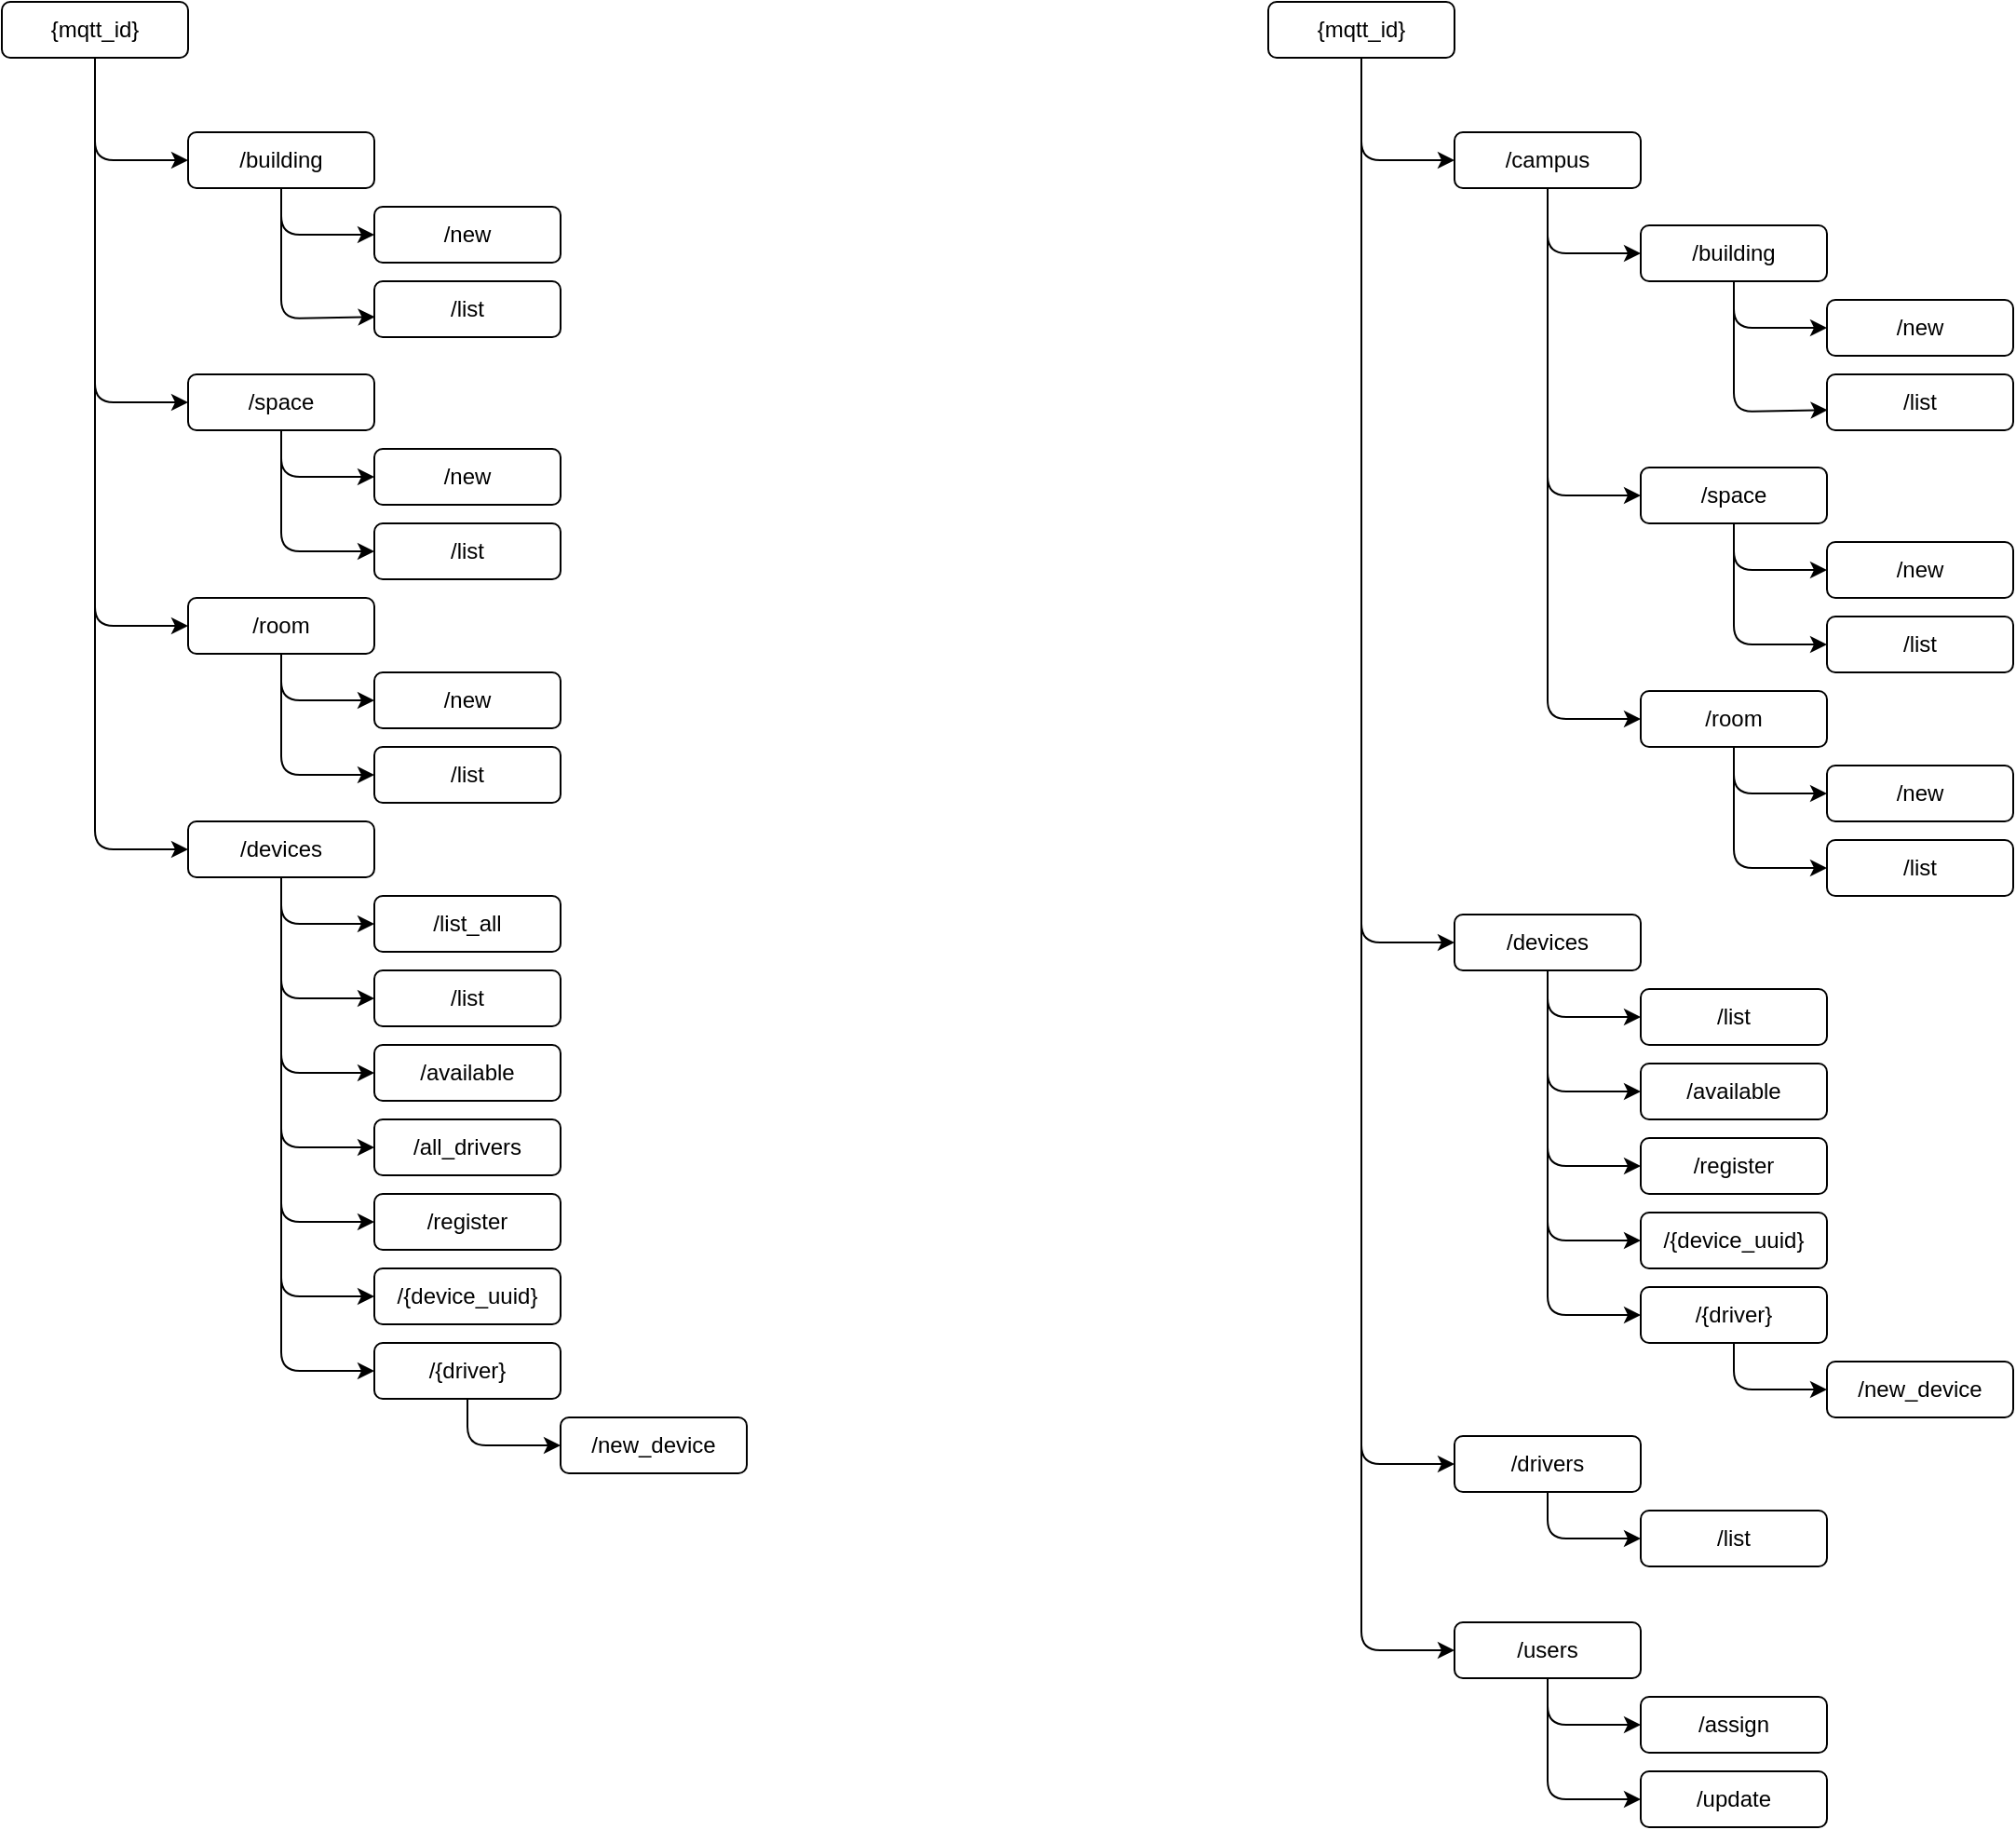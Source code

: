 <mxfile>
    <diagram id="JDmX3N41XarRd5GcrNHu" name="Page-1">
        <mxGraphModel dx="947" dy="719" grid="1" gridSize="10" guides="1" tooltips="1" connect="1" arrows="1" fold="1" page="1" pageScale="1" pageWidth="690" pageHeight="980" math="0" shadow="0">
            <root>
                <mxCell id="0"/>
                <mxCell id="1" parent="0"/>
                <mxCell id="41" style="edgeStyle=none;html=1;entryX=0;entryY=0.5;entryDx=0;entryDy=0;" parent="1" source="2" target="3" edge="1">
                    <mxGeometry relative="1" as="geometry">
                        <Array as="points">
                            <mxPoint x="90" y="125"/>
                        </Array>
                    </mxGeometry>
                </mxCell>
                <mxCell id="42" style="edgeStyle=none;html=1;entryX=0;entryY=0.5;entryDx=0;entryDy=0;" parent="1" target="7" edge="1">
                    <mxGeometry relative="1" as="geometry">
                        <mxPoint x="90" y="110" as="sourcePoint"/>
                        <Array as="points">
                            <mxPoint x="90" y="255"/>
                        </Array>
                    </mxGeometry>
                </mxCell>
                <mxCell id="43" style="edgeStyle=none;html=1;entryX=0;entryY=0.5;entryDx=0;entryDy=0;" parent="1" target="10" edge="1">
                    <mxGeometry relative="1" as="geometry">
                        <mxPoint x="90" y="240" as="sourcePoint"/>
                        <Array as="points">
                            <mxPoint x="90" y="375"/>
                        </Array>
                    </mxGeometry>
                </mxCell>
                <mxCell id="44" style="edgeStyle=none;html=1;entryX=0;entryY=0.5;entryDx=0;entryDy=0;" parent="1" target="25" edge="1">
                    <mxGeometry relative="1" as="geometry">
                        <mxPoint x="90" y="360" as="sourcePoint"/>
                        <Array as="points">
                            <mxPoint x="90" y="495"/>
                        </Array>
                    </mxGeometry>
                </mxCell>
                <mxCell id="2" value="{mqtt_id}" style="rounded=1;whiteSpace=wrap;html=1;" parent="1" vertex="1">
                    <mxGeometry x="40" y="40" width="100" height="30" as="geometry"/>
                </mxCell>
                <mxCell id="13" style="edgeStyle=none;html=1;entryX=0.003;entryY=0.638;entryDx=0;entryDy=0;entryPerimeter=0;" parent="1" target="6" edge="1">
                    <mxGeometry relative="1" as="geometry">
                        <mxPoint x="190" y="150" as="sourcePoint"/>
                        <Array as="points">
                            <mxPoint x="190" y="210"/>
                        </Array>
                    </mxGeometry>
                </mxCell>
                <mxCell id="14" style="edgeStyle=none;html=1;entryX=0;entryY=0.5;entryDx=0;entryDy=0;" parent="1" source="3" target="4" edge="1">
                    <mxGeometry relative="1" as="geometry">
                        <Array as="points">
                            <mxPoint x="190" y="165"/>
                        </Array>
                    </mxGeometry>
                </mxCell>
                <mxCell id="3" value="/building" style="rounded=1;whiteSpace=wrap;html=1;" parent="1" vertex="1">
                    <mxGeometry x="140" y="110" width="100" height="30" as="geometry"/>
                </mxCell>
                <mxCell id="4" value="/new" style="rounded=1;whiteSpace=wrap;html=1;" parent="1" vertex="1">
                    <mxGeometry x="240" y="150" width="100" height="30" as="geometry"/>
                </mxCell>
                <mxCell id="6" value="/list" style="rounded=1;whiteSpace=wrap;html=1;" parent="1" vertex="1">
                    <mxGeometry x="240" y="190" width="100" height="30" as="geometry"/>
                </mxCell>
                <mxCell id="15" style="edgeStyle=none;html=1;entryX=0;entryY=0.5;entryDx=0;entryDy=0;" parent="1" target="9" edge="1">
                    <mxGeometry relative="1" as="geometry">
                        <mxPoint x="190" y="280" as="sourcePoint"/>
                        <Array as="points">
                            <mxPoint x="190" y="335"/>
                        </Array>
                    </mxGeometry>
                </mxCell>
                <mxCell id="16" style="edgeStyle=none;html=1;entryX=0;entryY=0.5;entryDx=0;entryDy=0;" parent="1" source="7" target="8" edge="1">
                    <mxGeometry relative="1" as="geometry">
                        <Array as="points">
                            <mxPoint x="190" y="295"/>
                        </Array>
                    </mxGeometry>
                </mxCell>
                <mxCell id="7" value="/space" style="rounded=1;whiteSpace=wrap;html=1;" parent="1" vertex="1">
                    <mxGeometry x="140" y="240" width="100" height="30" as="geometry"/>
                </mxCell>
                <mxCell id="8" value="/new" style="rounded=1;whiteSpace=wrap;html=1;" parent="1" vertex="1">
                    <mxGeometry x="240" y="280" width="100" height="30" as="geometry"/>
                </mxCell>
                <mxCell id="9" value="/list" style="rounded=1;whiteSpace=wrap;html=1;" parent="1" vertex="1">
                    <mxGeometry x="240" y="320" width="100" height="30" as="geometry"/>
                </mxCell>
                <mxCell id="17" style="edgeStyle=none;html=1;entryX=0;entryY=0.5;entryDx=0;entryDy=0;" parent="1" target="12" edge="1">
                    <mxGeometry relative="1" as="geometry">
                        <mxPoint x="190" y="400" as="sourcePoint"/>
                        <Array as="points">
                            <mxPoint x="190" y="455"/>
                        </Array>
                    </mxGeometry>
                </mxCell>
                <mxCell id="18" style="edgeStyle=none;html=1;entryX=0;entryY=0.5;entryDx=0;entryDy=0;" parent="1" source="10" target="11" edge="1">
                    <mxGeometry relative="1" as="geometry">
                        <Array as="points">
                            <mxPoint x="190" y="415"/>
                        </Array>
                    </mxGeometry>
                </mxCell>
                <mxCell id="10" value="/room" style="rounded=1;whiteSpace=wrap;html=1;" parent="1" vertex="1">
                    <mxGeometry x="140" y="360" width="100" height="30" as="geometry"/>
                </mxCell>
                <mxCell id="11" value="/new" style="rounded=1;whiteSpace=wrap;html=1;" parent="1" vertex="1">
                    <mxGeometry x="240" y="400" width="100" height="30" as="geometry"/>
                </mxCell>
                <mxCell id="12" value="/list" style="rounded=1;whiteSpace=wrap;html=1;" parent="1" vertex="1">
                    <mxGeometry x="240" y="440" width="100" height="30" as="geometry"/>
                </mxCell>
                <mxCell id="23" style="edgeStyle=none;html=1;entryX=0;entryY=0.5;entryDx=0;entryDy=0;" parent="1" target="27" edge="1">
                    <mxGeometry relative="1" as="geometry">
                        <Array as="points">
                            <mxPoint x="190" y="575"/>
                        </Array>
                        <mxPoint x="190" y="520" as="sourcePoint"/>
                    </mxGeometry>
                </mxCell>
                <mxCell id="24" style="edgeStyle=none;html=1;entryX=0;entryY=0.5;entryDx=0;entryDy=0;" parent="1" source="25" target="26" edge="1">
                    <mxGeometry relative="1" as="geometry">
                        <Array as="points">
                            <mxPoint x="190" y="535"/>
                        </Array>
                    </mxGeometry>
                </mxCell>
                <mxCell id="25" value="/devices" style="rounded=1;whiteSpace=wrap;html=1;" parent="1" vertex="1">
                    <mxGeometry x="140" y="480" width="100" height="30" as="geometry"/>
                </mxCell>
                <mxCell id="26" value="/list_all" style="rounded=1;whiteSpace=wrap;html=1;" parent="1" vertex="1">
                    <mxGeometry x="240" y="520" width="100" height="30" as="geometry"/>
                </mxCell>
                <mxCell id="27" value="/list" style="rounded=1;whiteSpace=wrap;html=1;" parent="1" vertex="1">
                    <mxGeometry x="240" y="560" width="100" height="30" as="geometry"/>
                </mxCell>
                <mxCell id="28" style="edgeStyle=none;html=1;entryX=0;entryY=0.5;entryDx=0;entryDy=0;" parent="1" target="29" edge="1">
                    <mxGeometry relative="1" as="geometry">
                        <Array as="points">
                            <mxPoint x="190" y="615"/>
                        </Array>
                        <mxPoint x="190" y="560" as="sourcePoint"/>
                    </mxGeometry>
                </mxCell>
                <mxCell id="29" value="/available" style="rounded=1;whiteSpace=wrap;html=1;" parent="1" vertex="1">
                    <mxGeometry x="240" y="600" width="100" height="30" as="geometry"/>
                </mxCell>
                <mxCell id="30" style="edgeStyle=none;html=1;entryX=0;entryY=0.5;entryDx=0;entryDy=0;" parent="1" target="31" edge="1">
                    <mxGeometry relative="1" as="geometry">
                        <Array as="points">
                            <mxPoint x="190" y="655"/>
                        </Array>
                        <mxPoint x="190" y="600" as="sourcePoint"/>
                    </mxGeometry>
                </mxCell>
                <mxCell id="31" value="/all_drivers" style="rounded=1;whiteSpace=wrap;html=1;" parent="1" vertex="1">
                    <mxGeometry x="240" y="640" width="100" height="30" as="geometry"/>
                </mxCell>
                <mxCell id="32" style="edgeStyle=none;html=1;entryX=0;entryY=0.5;entryDx=0;entryDy=0;" parent="1" target="33" edge="1">
                    <mxGeometry relative="1" as="geometry">
                        <Array as="points">
                            <mxPoint x="190" y="695"/>
                        </Array>
                        <mxPoint x="190" y="640" as="sourcePoint"/>
                    </mxGeometry>
                </mxCell>
                <mxCell id="33" value="/register" style="rounded=1;whiteSpace=wrap;html=1;" parent="1" vertex="1">
                    <mxGeometry x="240" y="680" width="100" height="30" as="geometry"/>
                </mxCell>
                <mxCell id="34" style="edgeStyle=none;html=1;entryX=0;entryY=0.5;entryDx=0;entryDy=0;" parent="1" target="35" edge="1">
                    <mxGeometry relative="1" as="geometry">
                        <Array as="points">
                            <mxPoint x="190" y="735"/>
                        </Array>
                        <mxPoint x="190" y="680" as="sourcePoint"/>
                    </mxGeometry>
                </mxCell>
                <mxCell id="35" value="/{device_uuid}" style="rounded=1;whiteSpace=wrap;html=1;" parent="1" vertex="1">
                    <mxGeometry x="240" y="720" width="100" height="30" as="geometry"/>
                </mxCell>
                <mxCell id="36" style="edgeStyle=none;html=1;entryX=0;entryY=0.5;entryDx=0;entryDy=0;" parent="1" target="37" edge="1">
                    <mxGeometry relative="1" as="geometry">
                        <Array as="points">
                            <mxPoint x="190" y="775"/>
                        </Array>
                        <mxPoint x="190" y="720" as="sourcePoint"/>
                    </mxGeometry>
                </mxCell>
                <mxCell id="40" style="edgeStyle=none;html=1;entryX=0;entryY=0.5;entryDx=0;entryDy=0;" parent="1" source="37" target="39" edge="1">
                    <mxGeometry relative="1" as="geometry">
                        <Array as="points">
                            <mxPoint x="290" y="815"/>
                        </Array>
                    </mxGeometry>
                </mxCell>
                <mxCell id="37" value="/{driver}" style="rounded=1;whiteSpace=wrap;html=1;" parent="1" vertex="1">
                    <mxGeometry x="240" y="760" width="100" height="30" as="geometry"/>
                </mxCell>
                <mxCell id="39" value="/new_device" style="rounded=1;whiteSpace=wrap;html=1;" parent="1" vertex="1">
                    <mxGeometry x="340" y="800" width="100" height="30" as="geometry"/>
                </mxCell>
                <mxCell id="45" style="edgeStyle=none;html=1;entryX=0;entryY=0.5;entryDx=0;entryDy=0;" parent="1" source="49" target="52" edge="1">
                    <mxGeometry relative="1" as="geometry">
                        <Array as="points">
                            <mxPoint x="770" y="125"/>
                        </Array>
                    </mxGeometry>
                </mxCell>
                <mxCell id="100" style="edgeStyle=none;html=1;entryX=0;entryY=0.5;entryDx=0;entryDy=0;" parent="1" target="67" edge="1">
                    <mxGeometry relative="1" as="geometry">
                        <mxPoint x="770" y="110" as="sourcePoint"/>
                        <Array as="points">
                            <mxPoint x="770" y="545"/>
                        </Array>
                    </mxGeometry>
                </mxCell>
                <mxCell id="140" style="edgeStyle=none;html=1;entryX=0;entryY=0.5;entryDx=0;entryDy=0;" parent="1" target="142" edge="1">
                    <mxGeometry relative="1" as="geometry">
                        <mxPoint x="770" y="530" as="sourcePoint"/>
                        <mxPoint x="810" y="900" as="targetPoint"/>
                        <Array as="points">
                            <mxPoint x="770" y="825"/>
                        </Array>
                    </mxGeometry>
                </mxCell>
                <mxCell id="49" value="{mqtt_id}" style="rounded=1;whiteSpace=wrap;html=1;" parent="1" vertex="1">
                    <mxGeometry x="720" y="40" width="100" height="30" as="geometry"/>
                </mxCell>
                <mxCell id="136" style="edgeStyle=none;html=1;entryX=0;entryY=0.5;entryDx=0;entryDy=0;" parent="1" source="52" target="123" edge="1">
                    <mxGeometry relative="1" as="geometry">
                        <Array as="points">
                            <mxPoint x="870" y="175"/>
                        </Array>
                    </mxGeometry>
                </mxCell>
                <mxCell id="52" value="/campus" style="rounded=1;whiteSpace=wrap;html=1;" parent="1" vertex="1">
                    <mxGeometry x="820" y="110" width="100" height="30" as="geometry"/>
                </mxCell>
                <mxCell id="65" style="edgeStyle=none;html=1;entryX=0;entryY=0.5;entryDx=0;entryDy=0;" parent="1" target="69" edge="1">
                    <mxGeometry relative="1" as="geometry">
                        <Array as="points">
                            <mxPoint x="870" y="585"/>
                        </Array>
                        <mxPoint x="870" y="560" as="sourcePoint"/>
                    </mxGeometry>
                </mxCell>
                <mxCell id="67" value="/devices" style="rounded=1;whiteSpace=wrap;html=1;" parent="1" vertex="1">
                    <mxGeometry x="820" y="530" width="100" height="30" as="geometry"/>
                </mxCell>
                <mxCell id="69" value="/list" style="rounded=1;whiteSpace=wrap;html=1;" parent="1" vertex="1">
                    <mxGeometry x="920" y="570" width="100" height="30" as="geometry"/>
                </mxCell>
                <mxCell id="70" style="edgeStyle=none;html=1;entryX=0;entryY=0.5;entryDx=0;entryDy=0;" parent="1" target="71" edge="1">
                    <mxGeometry relative="1" as="geometry">
                        <Array as="points">
                            <mxPoint x="870" y="625"/>
                        </Array>
                        <mxPoint x="870.0" y="570" as="sourcePoint"/>
                    </mxGeometry>
                </mxCell>
                <mxCell id="71" value="/available" style="rounded=1;whiteSpace=wrap;html=1;" parent="1" vertex="1">
                    <mxGeometry x="920" y="610" width="100" height="30" as="geometry"/>
                </mxCell>
                <mxCell id="74" style="edgeStyle=none;html=1;entryX=0;entryY=0.5;entryDx=0;entryDy=0;" parent="1" target="75" edge="1">
                    <mxGeometry relative="1" as="geometry">
                        <Array as="points">
                            <mxPoint x="870" y="665"/>
                        </Array>
                        <mxPoint x="870.0" y="610" as="sourcePoint"/>
                    </mxGeometry>
                </mxCell>
                <mxCell id="75" value="/register" style="rounded=1;whiteSpace=wrap;html=1;" parent="1" vertex="1">
                    <mxGeometry x="920" y="650" width="100" height="30" as="geometry"/>
                </mxCell>
                <mxCell id="76" style="edgeStyle=none;html=1;entryX=0;entryY=0.5;entryDx=0;entryDy=0;" parent="1" target="77" edge="1">
                    <mxGeometry relative="1" as="geometry">
                        <Array as="points">
                            <mxPoint x="870" y="705"/>
                        </Array>
                        <mxPoint x="870.0" y="650" as="sourcePoint"/>
                    </mxGeometry>
                </mxCell>
                <mxCell id="77" value="/{device_uuid}" style="rounded=1;whiteSpace=wrap;html=1;" parent="1" vertex="1">
                    <mxGeometry x="920" y="690" width="100" height="30" as="geometry"/>
                </mxCell>
                <mxCell id="78" style="edgeStyle=none;html=1;entryX=0;entryY=0.5;entryDx=0;entryDy=0;" parent="1" target="80" edge="1">
                    <mxGeometry relative="1" as="geometry">
                        <Array as="points">
                            <mxPoint x="870" y="745"/>
                        </Array>
                        <mxPoint x="870.0" y="690" as="sourcePoint"/>
                    </mxGeometry>
                </mxCell>
                <mxCell id="79" style="edgeStyle=none;html=1;entryX=0;entryY=0.5;entryDx=0;entryDy=0;" parent="1" source="80" target="81" edge="1">
                    <mxGeometry relative="1" as="geometry">
                        <Array as="points">
                            <mxPoint x="970" y="785"/>
                        </Array>
                    </mxGeometry>
                </mxCell>
                <mxCell id="80" value="/{driver}" style="rounded=1;whiteSpace=wrap;html=1;" parent="1" vertex="1">
                    <mxGeometry x="920" y="730" width="100" height="30" as="geometry"/>
                </mxCell>
                <mxCell id="81" value="/new_device" style="rounded=1;whiteSpace=wrap;html=1;" parent="1" vertex="1">
                    <mxGeometry x="1020" y="770" width="100" height="30" as="geometry"/>
                </mxCell>
                <mxCell id="119" style="edgeStyle=none;html=1;entryX=0;entryY=0.5;entryDx=0;entryDy=0;" parent="1" target="128" edge="1">
                    <mxGeometry relative="1" as="geometry">
                        <mxPoint x="870" y="160" as="sourcePoint"/>
                        <Array as="points">
                            <mxPoint x="870" y="305"/>
                        </Array>
                    </mxGeometry>
                </mxCell>
                <mxCell id="120" style="edgeStyle=none;html=1;entryX=0;entryY=0.5;entryDx=0;entryDy=0;" parent="1" target="133" edge="1">
                    <mxGeometry relative="1" as="geometry">
                        <mxPoint x="870.0" y="290" as="sourcePoint"/>
                        <Array as="points">
                            <mxPoint x="870" y="425"/>
                        </Array>
                    </mxGeometry>
                </mxCell>
                <mxCell id="121" style="edgeStyle=none;html=1;entryX=0.003;entryY=0.638;entryDx=0;entryDy=0;entryPerimeter=0;" parent="1" target="125" edge="1">
                    <mxGeometry relative="1" as="geometry">
                        <mxPoint x="970.0" y="200" as="sourcePoint"/>
                        <Array as="points">
                            <mxPoint x="970" y="260"/>
                        </Array>
                    </mxGeometry>
                </mxCell>
                <mxCell id="122" style="edgeStyle=none;html=1;entryX=0;entryY=0.5;entryDx=0;entryDy=0;" parent="1" source="123" target="124" edge="1">
                    <mxGeometry relative="1" as="geometry">
                        <Array as="points">
                            <mxPoint x="970" y="215"/>
                        </Array>
                    </mxGeometry>
                </mxCell>
                <mxCell id="123" value="/building" style="rounded=1;whiteSpace=wrap;html=1;" parent="1" vertex="1">
                    <mxGeometry x="920" y="160" width="100" height="30" as="geometry"/>
                </mxCell>
                <mxCell id="124" value="/new" style="rounded=1;whiteSpace=wrap;html=1;" parent="1" vertex="1">
                    <mxGeometry x="1020" y="200" width="100" height="30" as="geometry"/>
                </mxCell>
                <mxCell id="125" value="/list" style="rounded=1;whiteSpace=wrap;html=1;" parent="1" vertex="1">
                    <mxGeometry x="1020" y="240" width="100" height="30" as="geometry"/>
                </mxCell>
                <mxCell id="126" style="edgeStyle=none;html=1;entryX=0;entryY=0.5;entryDx=0;entryDy=0;" parent="1" target="130" edge="1">
                    <mxGeometry relative="1" as="geometry">
                        <mxPoint x="970.0" y="330" as="sourcePoint"/>
                        <Array as="points">
                            <mxPoint x="970" y="385"/>
                        </Array>
                    </mxGeometry>
                </mxCell>
                <mxCell id="127" style="edgeStyle=none;html=1;entryX=0;entryY=0.5;entryDx=0;entryDy=0;" parent="1" source="128" target="129" edge="1">
                    <mxGeometry relative="1" as="geometry">
                        <Array as="points">
                            <mxPoint x="970" y="345"/>
                        </Array>
                    </mxGeometry>
                </mxCell>
                <mxCell id="128" value="/space" style="rounded=1;whiteSpace=wrap;html=1;" parent="1" vertex="1">
                    <mxGeometry x="920" y="290" width="100" height="30" as="geometry"/>
                </mxCell>
                <mxCell id="129" value="/new" style="rounded=1;whiteSpace=wrap;html=1;" parent="1" vertex="1">
                    <mxGeometry x="1020" y="330" width="100" height="30" as="geometry"/>
                </mxCell>
                <mxCell id="130" value="/list" style="rounded=1;whiteSpace=wrap;html=1;" parent="1" vertex="1">
                    <mxGeometry x="1020" y="370" width="100" height="30" as="geometry"/>
                </mxCell>
                <mxCell id="131" style="edgeStyle=none;html=1;entryX=0;entryY=0.5;entryDx=0;entryDy=0;" parent="1" target="135" edge="1">
                    <mxGeometry relative="1" as="geometry">
                        <mxPoint x="970.0" y="450" as="sourcePoint"/>
                        <Array as="points">
                            <mxPoint x="970" y="505"/>
                        </Array>
                    </mxGeometry>
                </mxCell>
                <mxCell id="132" style="edgeStyle=none;html=1;entryX=0;entryY=0.5;entryDx=0;entryDy=0;" parent="1" source="133" target="134" edge="1">
                    <mxGeometry relative="1" as="geometry">
                        <Array as="points">
                            <mxPoint x="970" y="465"/>
                        </Array>
                    </mxGeometry>
                </mxCell>
                <mxCell id="133" value="/room" style="rounded=1;whiteSpace=wrap;html=1;" parent="1" vertex="1">
                    <mxGeometry x="920" y="410" width="100" height="30" as="geometry"/>
                </mxCell>
                <mxCell id="134" value="/new" style="rounded=1;whiteSpace=wrap;html=1;" parent="1" vertex="1">
                    <mxGeometry x="1020" y="450" width="100" height="30" as="geometry"/>
                </mxCell>
                <mxCell id="135" value="/list" style="rounded=1;whiteSpace=wrap;html=1;" parent="1" vertex="1">
                    <mxGeometry x="1020" y="490" width="100" height="30" as="geometry"/>
                </mxCell>
                <mxCell id="144" style="edgeStyle=none;html=1;entryX=0;entryY=0.5;entryDx=0;entryDy=0;" parent="1" source="142" target="143" edge="1">
                    <mxGeometry relative="1" as="geometry">
                        <Array as="points">
                            <mxPoint x="870" y="865"/>
                        </Array>
                    </mxGeometry>
                </mxCell>
                <mxCell id="142" value="/drivers" style="rounded=1;whiteSpace=wrap;html=1;" parent="1" vertex="1">
                    <mxGeometry x="820" y="810" width="100" height="30" as="geometry"/>
                </mxCell>
                <mxCell id="143" value="/list" style="rounded=1;whiteSpace=wrap;html=1;" parent="1" vertex="1">
                    <mxGeometry x="920" y="850" width="100" height="30" as="geometry"/>
                </mxCell>
                <mxCell id="145" style="edgeStyle=none;html=1;entryX=0;entryY=0.5;entryDx=0;entryDy=0;" edge="1" parent="1" target="147">
                    <mxGeometry relative="1" as="geometry">
                        <mxPoint x="770" y="800" as="sourcePoint"/>
                        <Array as="points">
                            <mxPoint x="770" y="925"/>
                        </Array>
                    </mxGeometry>
                </mxCell>
                <mxCell id="147" value="/users" style="rounded=1;whiteSpace=wrap;html=1;" vertex="1" parent="1">
                    <mxGeometry x="820" y="910" width="100" height="30" as="geometry"/>
                </mxCell>
                <mxCell id="149" style="edgeStyle=none;html=1;entryX=0;entryY=0.5;entryDx=0;entryDy=0;" edge="1" parent="1" target="150">
                    <mxGeometry relative="1" as="geometry">
                        <Array as="points">
                            <mxPoint x="870" y="965"/>
                        </Array>
                        <mxPoint x="870" y="940" as="sourcePoint"/>
                    </mxGeometry>
                </mxCell>
                <mxCell id="150" value="/assign" style="rounded=1;whiteSpace=wrap;html=1;" vertex="1" parent="1">
                    <mxGeometry x="920" y="950" width="100" height="30" as="geometry"/>
                </mxCell>
                <mxCell id="151" style="edgeStyle=none;html=1;entryX=0;entryY=0.5;entryDx=0;entryDy=0;" edge="1" parent="1" target="152">
                    <mxGeometry relative="1" as="geometry">
                        <Array as="points">
                            <mxPoint x="870" y="1005"/>
                        </Array>
                        <mxPoint x="870" y="950" as="sourcePoint"/>
                    </mxGeometry>
                </mxCell>
                <mxCell id="152" value="/update" style="rounded=1;whiteSpace=wrap;html=1;" vertex="1" parent="1">
                    <mxGeometry x="920" y="990" width="100" height="30" as="geometry"/>
                </mxCell>
            </root>
        </mxGraphModel>
    </diagram>
</mxfile>